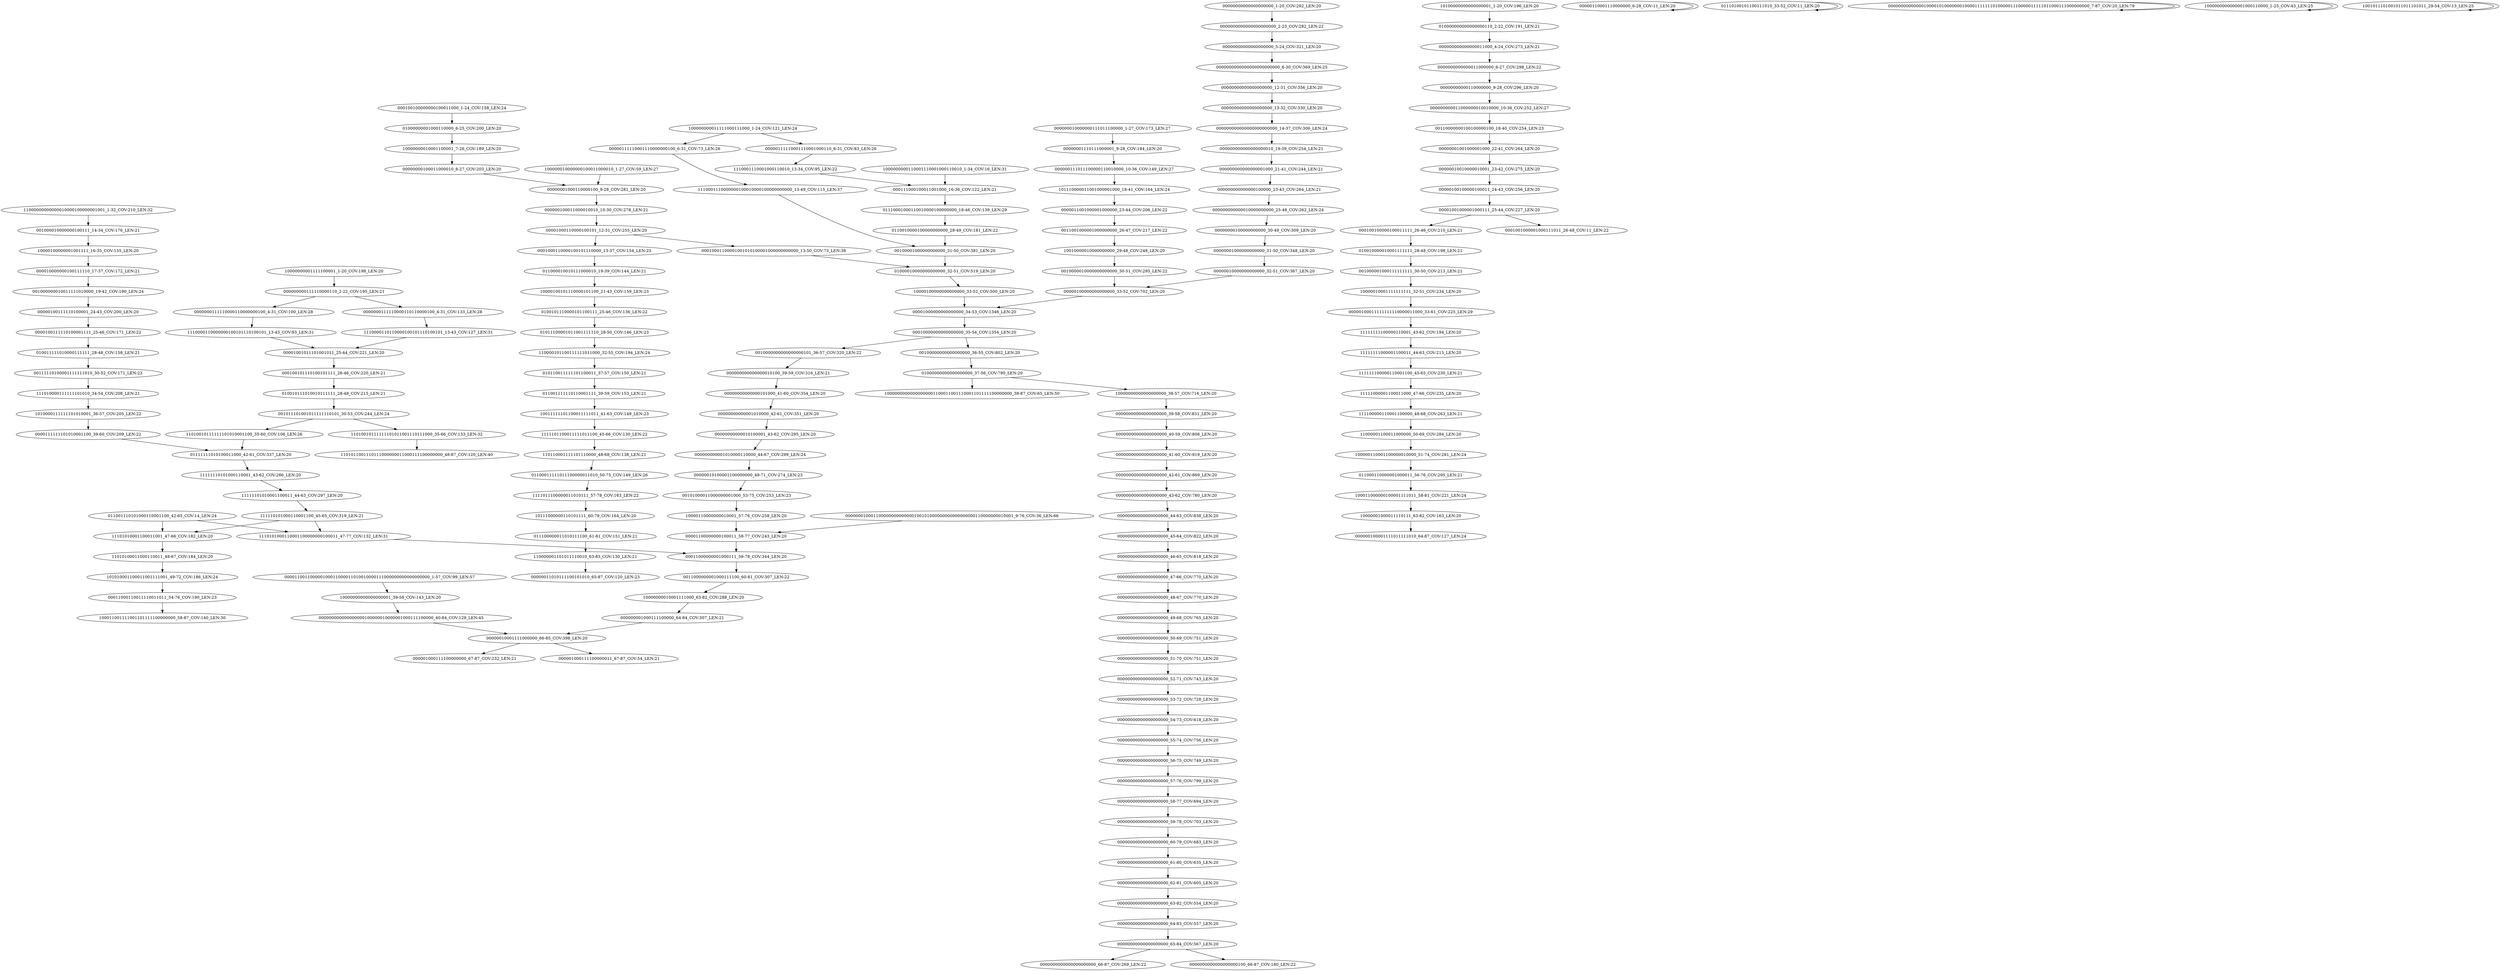 digraph G {
    "000000111011100000110010000_10-36_COV:149_LEN:27" -> "101110000011001000001000_18-41_COV:164_LEN:24";
    "11111110101000110001_43-62_COV:286_LEN:20" -> "11111101010001100011_44-63_COV:297_LEN:20";
    "00000000000000000000_41-60_COV:919_LEN:20" -> "00000000000000000000_42-61_COV:869_LEN:20";
    "00000000000000000000_44-63_COV:838_LEN:20" -> "00000000000000000000_45-64_COV:822_LEN:20";
    "11010010111111101011001110111000_35-66_COV:133_LEN:32" -> "1101011001110111000000011000111100000000_48-87_COV:120_LEN:40";
    "00001001011101001011_25-44_COV:221_LEN:20" -> "000100101110100101111_26-46_COV:220_LEN:21";
    "001000010000000100111_14-34_COV:176_LEN:21" -> "10000100000001001111_16-35_COV:155_LEN:20";
    "000000010000000111011100000_1-27_COV:173_LEN:27" -> "00000001110111000001_9-28_COV:184_LEN:20";
    "01110001000110010000100000000_18-46_COV:139_LEN:29" -> "0110010000100000000000_28-49_COV:181_LEN:22";
    "01100011111011100000011010_50-75_COV:149_LEN:26" -> "1111011100000011010111_57-78_COV:163_LEN:22";
    "1000000000110001110001000110010_1-34_COV:16_LEN:31" -> "000111000100011001000_16-36_COV:122_LEN:21";
    "0100101110000101100111_25-46_COV:136_LEN:22" -> "01011100001011001111110_28-50_COV:146_LEN:23";
    "0011000000001000111100_60-81_COV:307_LEN:22" -> "10000000010001111000_63-82_COV:288_LEN:20";
    "10000000010001111000_63-82_COV:288_LEN:20" -> "000000001000111100000_64-84_COV:307_LEN:21";
    "011000010010111000010_19-39_COV:144_LEN:21" -> "10000100101110000101100_21-43_COV:159_LEN:23";
    "0000100111110100001111_25-46_COV:171_LEN:22" -> "010011111010000111111_28-48_COV:158_LEN:21";
    "00000000000010100001_43-62_COV:295_LEN:20" -> "000000000001010000110000_44-67_COV:299_LEN:24";
    "11111000001100011000_47-66_COV:235_LEN:20" -> "111100000110001100000_48-68_COV:263_LEN:21";
    "000100100000000100011000_1-24_COV:158_LEN:24" -> "01000000001000110000_6-25_COV:200_LEN:20";
    "10000001000011110111_63-82_COV:163_LEN:20" -> "000000100001111011111010_64-87_COV:127_LEN:24";
    "1110101000110001100000000100011_47-77_COV:132_LEN:31" -> "00011000000001000111_59-78_COV:344_LEN:20";
    "11101010001100011001_47-66_COV:182_LEN:20" -> "11010100011000110011_48-67_COV:184_LEN:20";
    "11010010111111101010001100_35-60_COV:106_LEN:26" -> "01111111010100011000_42-61_COV:337_LEN:20";
    "00000000000000000000_40-59_COV:808_LEN:20" -> "00000000000000000000_41-60_COV:919_LEN:20";
    "00000000000000000000_59-78_COV:703_LEN:20" -> "00000000000000000000_60-79_COV:683_LEN:20";
    "00000100000000000000_33-52_COV:702_LEN:20" -> "00001000000000000000_34-53_COV:1346_LEN:20";
    "00000000000000000000_63-82_COV:554_LEN:20" -> "00000000000000000000_64-83_COV:557_LEN:20";
    "00000000000000000000_54-73_COV:618_LEN:20" -> "00000000000000000000_55-74_COV:756_LEN:20";
    "00100001000000000000_31-50_COV:381_LEN:20" -> "01000010000000000000_32-51_COV:519_LEN:20";
    "000000000000000000010_19-39_COV:254_LEN:21" -> "000000000000000001000_21-41_COV:244_LEN:21";
    "010110011111101100011_37-57_COV:150_LEN:21" -> "011001111110110001111_39-59_COV:153_LEN:21";
    "111010000111111101010_34-54_COV:208_LEN:21" -> "1010000111111101010001_36-57_COV:205_LEN:22";
    "00000000000000000000_46-65_COV:818_LEN:20" -> "00000000000000000000_47-66_COV:770_LEN:20";
    "100000110001100000010000_51-74_COV:281_LEN:24" -> "011000110000001000011_56-76_COV:295_LEN:21";
    "00011000110011110011011_54-76_COV:190_LEN:23" -> "100011001111001101111100000000_58-87_COV:140_LEN:30";
    "00000000000000000000_61-80_COV:635_LEN:20" -> "00000000000000000000_62-81_COV:605_LEN:20";
    "00000000000000000000_49-68_COV:765_LEN:20" -> "00000000000000000000_50-69_COV:751_LEN:20";
    "101010001100011001111001_49-72_COV:186_LEN:24" -> "00011000110011110011011_54-76_COV:190_LEN:23";
    "00000001110111000001_9-28_COV:184_LEN:20" -> "000000111011100000110010000_10-36_COV:149_LEN:27";
    "000000000000000010100_39-59_COV:316_LEN:21" -> "00000000000000101000_41-60_COV:354_LEN:20";
    "10111000000110101111_60-79_COV:164_LEN:20" -> "011100000011010111100_61-81_COV:151_LEN:21";
    "000100100000100011111_26-46_COV:210_LEN:21" -> "010010000010001111111_28-48_COV:198_LEN:21";
    "000000000000000000000000_14-37_COV:306_LEN:24" -> "000000000000000000010_19-39_COV:254_LEN:21";
    "01011100001011001111110_28-50_COV:146_LEN:23" -> "110000101100111111011000_32-55_COV:194_LEN:24";
    "00000000000000000000_60-79_COV:683_LEN:20" -> "00000000000000000000_61-80_COV:635_LEN:20";
    "00000000000000000000_65-84_COV:567_LEN:20" -> "0000000000000000000000_66-87_COV:269_LEN:22";
    "00000000000000000000_65-84_COV:567_LEN:20" -> "0000000000000000000100_66-87_COV:180_LEN:22";
    "10000000000000000001_39-58_COV:143_LEN:20" -> "000000000000000000100000010000001000111100000_40-84_COV:129_LEN:45";
    "00000001000110000100_9-28_COV:281_LEN:20" -> "000000100011000010010_10-30_COV:278_LEN:21";
    "110000101100111111011000_32-55_COV:194_LEN:24" -> "010110011111101100011_37-57_COV:150_LEN:21";
    "00000001000000000000_31-50_COV:348_LEN:20" -> "00000010000000000000_32-51_COV:367_LEN:20";
    "0000000111110000110000000100_4-31_COV:100_LEN:28" -> "1110000110000000100101110100101_13-43_COV:93_LEN:31";
    "0010000010000000000000_30-51_COV:295_LEN:22" -> "00000100000000000000_33-52_COV:702_LEN:20";
    "01000010000000000000_32-51_COV:519_LEN:20" -> "10000100000000000000_33-52_COV:500_LEN:20";
    "00010000000000000000_35-54_COV:1354_LEN:20" -> "0010000000000000000101_36-57_COV:320_LEN:22";
    "00010000000000000000_35-54_COV:1354_LEN:20" -> "00100000000000000000_36-55_COV:802_LEN:20";
    "01000000000000000000_37-56_COV:790_LEN:20" -> "10000000000000000001100011001110001101111100000000_38-87_COV:65_LEN:50";
    "01000000000000000000_37-56_COV:790_LEN:20" -> "10000000000000000000_38-57_COV:716_LEN:20";
    "00000000000000000000_55-74_COV:756_LEN:20" -> "00000000000000000000_56-75_COV:749_LEN:20";
    "011001110101000110001100_42-65_COV:14_LEN:24" -> "1110101000110001100000000100011_47-77_COV:132_LEN:31";
    "011001110101000110001100_42-65_COV:14_LEN:24" -> "11101010001100011001_47-66_COV:182_LEN:20";
    "000111000100011001000_16-36_COV:122_LEN:21" -> "01110001000110010000100000000_18-46_COV:139_LEN:29";
    "000000010001100000000000000100101000000000000000000110000000010001_9-76_COV:36_LEN:66" -> "00001100000000100011_58-77_COV:243_LEN:20";
    "10000100000000000000_33-52_COV:500_LEN:20" -> "00001000000000000000_34-53_COV:1346_LEN:20";
    "01000000001000110000_6-25_COV:200_LEN:20" -> "10000000010001100001_7-26_COV:189_LEN:20";
    "000000000000000011000_4-24_COV:273_LEN:21" -> "0000000000000011000000_6-27_COV:298_LEN:22";
    "00000000000000000000_47-66_COV:770_LEN:20" -> "00000000000000000000_48-67_COV:770_LEN:20";
    "110110001111101110000_48-68_COV:138_LEN:21" -> "01100011111011100000011010_50-75_COV:149_LEN:26";
    "00000000000000000000_12-31_COV:356_LEN:20" -> "00000000000000000000_13-32_COV:330_LEN:20";
    "000011001100000100011000011010010000111000000000000000000_1-57_COV:99_LEN:57" -> "10000000000000000001_39-58_COV:143_LEN:20";
    "1110000110000000100101110100101_13-43_COV:93_LEN:31" -> "00001001011101001011_25-44_COV:221_LEN:20";
    "0000011001000001000000_23-44_COV:206_LEN:22" -> "0011001000001000000000_26-47_COV:217_LEN:22";
    "0110010000100000000000_28-49_COV:181_LEN:22" -> "00100001000000000000_31-50_COV:381_LEN:20";
    "00000100100000100011_24-43_COV:256_LEN:20" -> "00001001000001000111_25-44_COV:227_LEN:20";
    "00000010000000000000_32-51_COV:367_LEN:20" -> "00000100000000000000_33-52_COV:702_LEN:20";
    "10000000010001100001_7-26_COV:189_LEN:20" -> "00000000100011000010_8-27_COV:203_LEN:20";
    "00001100000000100011_58-77_COV:243_LEN:20" -> "00011000000001000111_59-78_COV:344_LEN:20";
    "00001001000001000111_25-44_COV:227_LEN:20" -> "000100100000100011111_26-46_COV:210_LEN:21";
    "00001001000001000111_25-44_COV:227_LEN:20" -> "0001001000001000111011_26-48_COV:11_LEN:22";
    "00000111110001110000000100_6-31_COV:73_LEN:26" -> "1110001110000000100010000100000000000_13-49_COV:115_LEN:37";
    "00000000000000000000_45-64_COV:822_LEN:20" -> "00000000000000000000_46-65_COV:818_LEN:20";
    "1110001110001000110010_13-34_COV:95_LEN:22" -> "000111000100011001000_16-36_COV:122_LEN:21";
    "000000000011000000010010000_10-36_COV:252_LEN:27" -> "00110000000100100000100_18-40_COV:254_LEN:23";
    "100000010000000100011000010_1-27_COV:59_LEN:27" -> "00000001000110000100_9-28_COV:281_LEN:20";
    "111100000110001100000_48-68_COV:263_LEN:21" -> "11000001100011000000_50-69_COV:284_LEN:20";
    "010000000000000000110_2-22_COV:191_LEN:21" -> "000000000000000011000_4-24_COV:273_LEN:21";
    "111111100000110001100_45-65_COV:230_LEN:21" -> "11111000001100011000_47-66_COV:235_LEN:20";
    "0000000000000000000000_2-23_COV:282_LEN:22" -> "00000000000000000000_5-24_COV:321_LEN:20";
    "10010000010000000000_29-48_COV:248_LEN:20" -> "0010000010000000000000_30-51_COV:295_LEN:22";
    "00111110100001111111010_30-52_COV:171_LEN:23" -> "111010000111111101010_34-54_COV:208_LEN:21";
    "00000000000000000000_57-76_COV:799_LEN:20" -> "00000000000000000000_58-77_COV:694_LEN:20";
    "00000000000000000000_53-72_COV:728_LEN:20" -> "00000000000000000000_54-73_COV:618_LEN:20";
    "011100000011010111100_61-81_COV:151_LEN:21" -> "110000001101011110010_63-83_COV:130_LEN:21";
    "00000110001110000000_6-28_COV:11_LEN:20" -> "00000110001110000000_6-28_COV:11_LEN:20";
    "00010001100001001010100001000000000000_13-50_COV:73_LEN:38" -> "01000010000000000000_32-51_COV:519_LEN:20";
    "0000000000000000000000000_6-30_COV:369_LEN:25" -> "00000000000000000000_12-31_COV:356_LEN:20";
    "00000000000000000000_58-77_COV:694_LEN:20" -> "00000000000000000000_59-78_COV:703_LEN:20";
    "00000000000000000000_5-24_COV:321_LEN:20" -> "0000000000000000000000000_6-30_COV:369_LEN:25";
    "001000001000111111111_30-50_COV:213_LEN:21" -> "10000010001111111111_32-51_COV:234_LEN:20";
    "10000100101110000101100_21-43_COV:159_LEN:23" -> "0100101110000101100111_25-46_COV:136_LEN:22";
    "00000000000000000000_56-75_COV:749_LEN:20" -> "00000000000000000000_57-76_COV:799_LEN:20";
    "1010000111111101010001_36-57_COV:205_LEN:22" -> "0000111111101010001100_39-60_COV:209_LEN:22";
    "000000000000010000000000_25-48_COV:262_LEN:24" -> "00000000100000000000_30-49_COV:309_LEN:20";
    "00000000000000000000_48-67_COV:770_LEN:20" -> "00000000000000000000_49-68_COV:765_LEN:20";
    "0000111111101010001100_39-60_COV:209_LEN:22" -> "01111111010100011000_42-61_COV:337_LEN:20";
    "001011101001011111110101_30-53_COV:244_LEN:24" -> "11010010111111101011001110111000_35-66_COV:133_LEN:32";
    "001011101001011111110101_30-53_COV:244_LEN:24" -> "11010010111111101010001100_35-60_COV:106_LEN:26";
    "0010000000000000000101_36-57_COV:320_LEN:22" -> "000000000000000010100_39-59_COV:316_LEN:21";
    "1111011100000011010111_57-78_COV:163_LEN:22" -> "10111000000110101111_60-79_COV:164_LEN:20";
    "011000110000001000011_56-76_COV:295_LEN:21" -> "100011000000100001111011_58-81_COV:221_LEN:24";
    "00000001001000001000_22-41_COV:264_LEN:20" -> "00000010010000010001_23-42_COV:275_LEN:20";
    "010010000010001111111_28-48_COV:198_LEN:21" -> "001000001000111111111_30-50_COV:213_LEN:21";
    "00000010010000010001_23-42_COV:275_LEN:20" -> "00000100100000100011_24-43_COV:256_LEN:20";
    "00000111110001110001000110_6-31_COV:83_LEN:26" -> "1110001110001000110010_13-34_COV:95_LEN:22";
    "00000000000001010000_42-61_COV:351_LEN:20" -> "00000000000010100001_43-62_COV:295_LEN:20";
    "000000000111110000110_2-22_COV:195_LEN:21" -> "0000000111110000110000000100_4-31_COV:100_LEN:28";
    "000000000111110000110_2-22_COV:195_LEN:21" -> "0000000111110000110110000100_4-31_COV:133_LEN:28";
    "01111111010100011000_42-61_COV:337_LEN:20" -> "11111110101000110001_43-62_COV:286_LEN:20";
    "00000000000000000000_50-69_COV:751_LEN:20" -> "00000000000000000000_51-70_COV:751_LEN:20";
    "0001000110000100101110000_13-37_COV:154_LEN:25" -> "011000010010111000010_19-39_COV:144_LEN:21";
    "10011111101100011111011_41-63_COV:149_LEN:23" -> "1111101100011111011100_45-66_COV:130_LEN:22";
    "11111111000001100011_44-63_COV:215_LEN:20" -> "111111100000110001100_45-65_COV:230_LEN:21";
    "10000010001111111111_32-51_COV:234_LEN:20" -> "00000100011111111110000011000_33-61_COV:225_LEN:29";
    "00000000000000000000_64-83_COV:557_LEN:20" -> "00000000000000000000_65-84_COV:567_LEN:20";
    "100011000000100001111011_58-81_COV:221_LEN:24" -> "10000001000011110111_63-82_COV:163_LEN:20";
    "00110000000100100000100_18-40_COV:254_LEN:23" -> "00000001001000001000_22-41_COV:264_LEN:20";
    "00100000000000000000_36-55_COV:802_LEN:20" -> "01000000000000000000_37-56_COV:790_LEN:20";
    "00000010001111000000_66-85_COV:398_LEN:20" -> "000001000111100000011_67-87_COV:54_LEN:21";
    "00000010001111000000_66-85_COV:398_LEN:20" -> "000001000111100000000_67-87_COV:232_LEN:21";
    "000000000000000001000_21-41_COV:244_LEN:21" -> "000000000000000100000_23-43_COV:264_LEN:21";
    "00000000000000000000_43-62_COV:780_LEN:20" -> "00000000000000000000_44-63_COV:838_LEN:20";
    "00000000000000000000_1-20_COV:292_LEN:20" -> "0000000000000000000000_2-23_COV:282_LEN:22";
    "0011001000001000000000_26-47_COV:217_LEN:22" -> "10010000010000000000_29-48_COV:248_LEN:20";
    "00000000100011000010_8-27_COV:203_LEN:20" -> "00000001000110000100_9-28_COV:281_LEN:20";
    "000000000001010000110000_44-67_COV:299_LEN:24" -> "00000010100001100000000_49-71_COV:274_LEN:23";
    "000100101110100101111_26-46_COV:220_LEN:21" -> "010010111010010111111_28-48_COV:215_LEN:21";
    "00000000000000000000_51-70_COV:751_LEN:20" -> "00000000000000000000_52-71_COV:743_LEN:20";
    "11000001100011000000_50-69_COV:284_LEN:20" -> "100000110001100000010000_51-74_COV:281_LEN:24";
    "011001111110110001111_39-59_COV:153_LEN:21" -> "10011111101100011111011_41-63_COV:149_LEN:23";
    "000000100011000010010_10-30_COV:278_LEN:21" -> "00001000110000100101_12-31_COV:255_LEN:20";
    "00000000000000000000_42-61_COV:869_LEN:20" -> "00000000000000000000_43-62_COV:780_LEN:20";
    "0000000000000011000000_6-27_COV:298_LEN:22" -> "00000000000110000000_9-28_COV:296_LEN:20";
    "10000100000001001111_16-35_COV:155_LEN:20" -> "000010000000100111110_17-37_COV:172_LEN:21";
    "000000001000111100000_64-84_COV:307_LEN:21" -> "00000010001111000000_66-85_COV:398_LEN:20";
    "000000000000000000100000010000001000111100000_40-84_COV:129_LEN:45" -> "00000010001111000000_66-85_COV:398_LEN:20";
    "10000000001111100001_1-20_COV:198_LEN:20" -> "000000000111110000110_2-22_COV:195_LEN:21";
    "00000100011111111110000011000_33-61_COV:225_LEN:29" -> "11111111100000110001_43-62_COV:194_LEN:20";
    "01110100101100111010_33-52_COV:11_LEN:20" -> "01110100101100111010_33-52_COV:11_LEN:20";
    "11010100011000110011_48-67_COV:184_LEN:20" -> "101010001100011001111001_49-72_COV:186_LEN:24";
    "00000000000000000000_39-58_COV:831_LEN:20" -> "00000000000000000000_40-59_COV:808_LEN:20";
    "00000010100001100000000_49-71_COV:274_LEN:23" -> "00101000011000000001000_53-75_COV:253_LEN:23";
    "10100000000000000001_1-20_COV:196_LEN:20" -> "010000000000000000110_2-22_COV:191_LEN:21";
    "00000000000000000000_13-32_COV:330_LEN:20" -> "000000000000000000000000_14-37_COV:306_LEN:24";
    "00011000000001000111_59-78_COV:344_LEN:20" -> "0011000000001000111100_60-81_COV:307_LEN:22";
    "0000000000000010000101000000010000111111101000001110000011111011000111000000000_7-87_COV:20_LEN:79" -> "0000000000000010000101000000010000111111101000001110000011111011000111000000000_7-87_COV:20_LEN:79";
    "00000000000000000000_52-71_COV:743_LEN:20" -> "00000000000000000000_53-72_COV:728_LEN:20";
    "010010111010010111111_28-48_COV:215_LEN:21" -> "001011101001011111110101_30-53_COV:244_LEN:24";
    "00000000100000000000_30-49_COV:309_LEN:20" -> "00000001000000000000_31-50_COV:348_LEN:20";
    "1000000000000001000110000_1-25_COV:43_LEN:25" -> "1000000000000001000110000_1-25_COV:43_LEN:25";
    "00000000000000101000_41-60_COV:354_LEN:20" -> "00000000000001010000_42-61_COV:351_LEN:20";
    "1110000110110000100101110100101_13-43_COV:127_LEN:31" -> "00001001011101001011_25-44_COV:221_LEN:20";
    "111110101000110001100_45-65_COV:319_LEN:21" -> "1110101000110001100000000100011_47-77_COV:132_LEN:31";
    "111110101000110001100_45-65_COV:319_LEN:21" -> "11101010001100011001_47-66_COV:182_LEN:20";
    "10000000000000000000_38-57_COV:716_LEN:20" -> "00000000000000000000_39-58_COV:831_LEN:20";
    "100000000011111000111000_1-24_COV:121_LEN:24" -> "00000111110001110000000100_6-31_COV:73_LEN:26";
    "100000000011111000111000_1-24_COV:121_LEN:24" -> "00000111110001110001000110_6-31_COV:83_LEN:26";
    "001000000010011111010000_19-42_COV:190_LEN:24" -> "00000100111110100001_24-43_COV:200_LEN:20";
    "1110001110000000100010000100000000000_13-49_COV:115_LEN:37" -> "00100001000000000000_31-50_COV:381_LEN:20";
    "11111111100000110001_43-62_COV:194_LEN:20" -> "11111111000001100011_44-63_COV:215_LEN:20";
    "110000001101011110010_63-83_COV:130_LEN:21" -> "00000011010111100101010_65-87_COV:120_LEN:23";
    "00001000000000000000_34-53_COV:1346_LEN:20" -> "00010000000000000000_35-54_COV:1354_LEN:20";
    "10000110000000010001_57-76_COV:258_LEN:20" -> "00001100000000100011_58-77_COV:243_LEN:20";
    "00101000011000000001000_53-75_COV:253_LEN:23" -> "10000110000000010001_57-76_COV:258_LEN:20";
    "000000000000000100000_23-43_COV:264_LEN:21" -> "000000000000010000000000_25-48_COV:262_LEN:24";
    "00000000000110000000_9-28_COV:296_LEN:20" -> "000000000011000000010010000_10-36_COV:252_LEN:27";
    "000010000000100111110_17-37_COV:172_LEN:21" -> "001000000010011111010000_19-42_COV:190_LEN:24";
    "00000100111110100001_24-43_COV:200_LEN:20" -> "0000100111110100001111_25-46_COV:171_LEN:22";
    "00000000000000000000_62-81_COV:605_LEN:20" -> "00000000000000000000_63-82_COV:554_LEN:20";
    "1001011101001011011101011_29-54_COV:13_LEN:25" -> "1001011101001011011101011_29-54_COV:13_LEN:25";
    "010011111010000111111_28-48_COV:158_LEN:21" -> "00111110100001111111010_30-52_COV:171_LEN:23";
    "11111101010001100011_44-63_COV:297_LEN:20" -> "111110101000110001100_45-65_COV:319_LEN:21";
    "1111101100011111011100_45-66_COV:130_LEN:22" -> "110110001111101110000_48-68_COV:138_LEN:21";
    "0000000111110000110110000100_4-31_COV:133_LEN:28" -> "1110000110110000100101110100101_13-43_COV:127_LEN:31";
    "00001000110000100101_12-31_COV:255_LEN:20" -> "00010001100001001010100001000000000000_13-50_COV:73_LEN:38";
    "00001000110000100101_12-31_COV:255_LEN:20" -> "0001000110000100101110000_13-37_COV:154_LEN:25";
    "101110000011001000001000_18-41_COV:164_LEN:24" -> "0000011001000001000000_23-44_COV:206_LEN:22";
    "11000000000000010000100000001001_1-32_COV:210_LEN:32" -> "001000010000000100111_14-34_COV:176_LEN:21";
}
